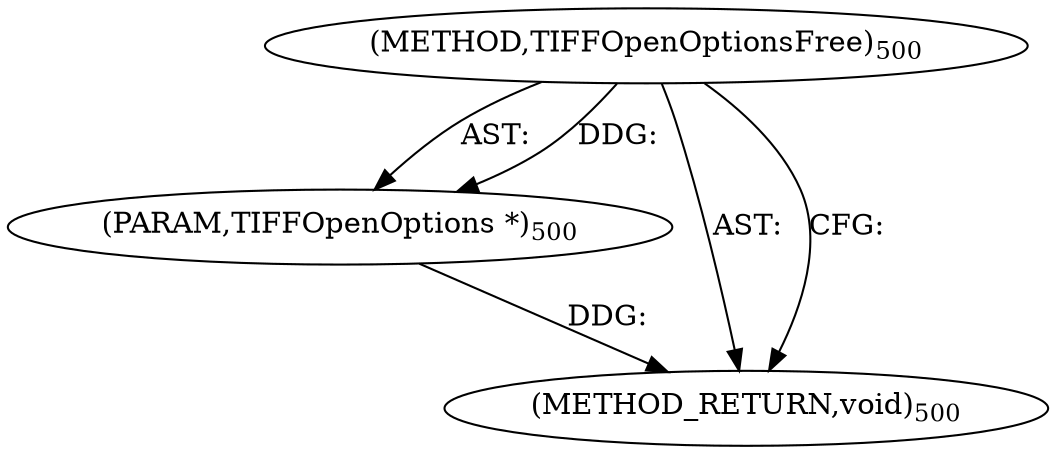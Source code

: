 digraph "TIFFOpenOptionsFree" {  
"9007" [label = <(METHOD,TIFFOpenOptionsFree)<SUB>500</SUB>> ]
"9008" [label = <(PARAM,TIFFOpenOptions *)<SUB>500</SUB>> ]
"9009" [label = <(METHOD_RETURN,void)<SUB>500</SUB>> ]
  "9007" -> "9008"  [ label = "AST: "] 
  "9007" -> "9009"  [ label = "AST: "] 
  "9007" -> "9009"  [ label = "CFG: "] 
  "9008" -> "9009"  [ label = "DDG: "] 
  "9007" -> "9008"  [ label = "DDG: "] 
}

